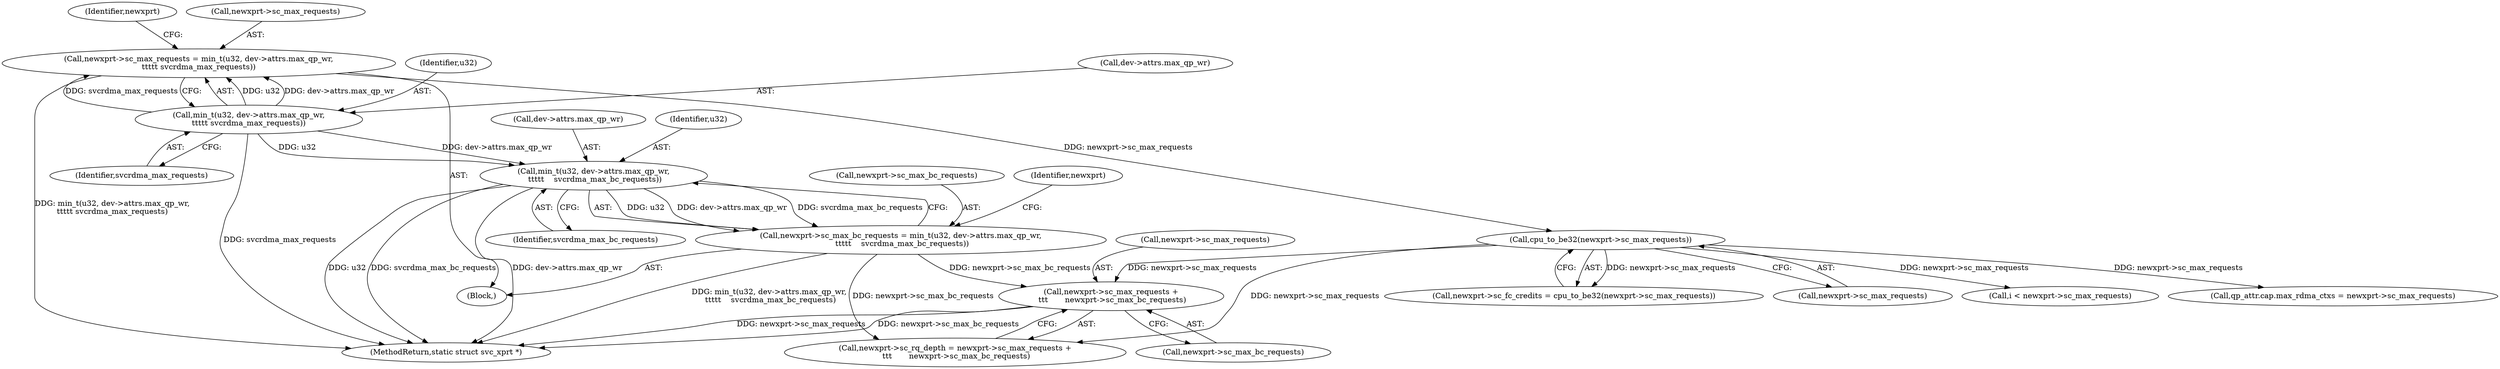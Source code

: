 digraph "0_linux_c70422f760c120480fee4de6c38804c72aa26bc1_44@pointer" {
"1000268" [label="(Call,newxprt->sc_max_requests +\n \t\t\t       newxprt->sc_max_bc_requests)"];
"1000248" [label="(Call,cpu_to_be32(newxprt->sc_max_requests))"];
"1000232" [label="(Call,newxprt->sc_max_requests = min_t(u32, dev->attrs.max_qp_wr,\n\t\t\t\t\t svcrdma_max_requests))"];
"1000236" [label="(Call,min_t(u32, dev->attrs.max_qp_wr,\n\t\t\t\t\t svcrdma_max_requests))"];
"1000252" [label="(Call,newxprt->sc_max_bc_requests = min_t(u32, dev->attrs.max_qp_wr,\n \t\t\t\t\t    svcrdma_max_bc_requests))"];
"1000256" [label="(Call,min_t(u32, dev->attrs.max_qp_wr,\n \t\t\t\t\t    svcrdma_max_bc_requests))"];
"1000253" [label="(Call,newxprt->sc_max_bc_requests)"];
"1000269" [label="(Call,newxprt->sc_max_requests)"];
"1000264" [label="(Call,newxprt->sc_rq_depth = newxprt->sc_max_requests +\n \t\t\t       newxprt->sc_max_bc_requests)"];
"1000232" [label="(Call,newxprt->sc_max_requests = min_t(u32, dev->attrs.max_qp_wr,\n\t\t\t\t\t svcrdma_max_requests))"];
"1000246" [label="(Identifier,newxprt)"];
"1000113" [label="(Block,)"];
"1000243" [label="(Identifier,svcrdma_max_requests)"];
"1000268" [label="(Call,newxprt->sc_max_requests +\n \t\t\t       newxprt->sc_max_bc_requests)"];
"1000244" [label="(Call,newxprt->sc_fc_credits = cpu_to_be32(newxprt->sc_max_requests))"];
"1000608" [label="(Call,i < newxprt->sc_max_requests)"];
"1000266" [label="(Identifier,newxprt)"];
"1000258" [label="(Call,dev->attrs.max_qp_wr)"];
"1000263" [label="(Identifier,svcrdma_max_bc_requests)"];
"1000256" [label="(Call,min_t(u32, dev->attrs.max_qp_wr,\n \t\t\t\t\t    svcrdma_max_bc_requests))"];
"1000237" [label="(Identifier,u32)"];
"1000252" [label="(Call,newxprt->sc_max_bc_requests = min_t(u32, dev->attrs.max_qp_wr,\n \t\t\t\t\t    svcrdma_max_bc_requests))"];
"1000236" [label="(Call,min_t(u32, dev->attrs.max_qp_wr,\n\t\t\t\t\t svcrdma_max_requests))"];
"1000248" [label="(Call,cpu_to_be32(newxprt->sc_max_requests))"];
"1000233" [label="(Call,newxprt->sc_max_requests)"];
"1000272" [label="(Call,newxprt->sc_max_bc_requests)"];
"1000817" [label="(MethodReturn,static struct svc_xprt *)"];
"1000405" [label="(Call,qp_attr.cap.max_rdma_ctxs = newxprt->sc_max_requests)"];
"1000238" [label="(Call,dev->attrs.max_qp_wr)"];
"1000257" [label="(Identifier,u32)"];
"1000249" [label="(Call,newxprt->sc_max_requests)"];
"1000268" -> "1000264"  [label="AST: "];
"1000268" -> "1000272"  [label="CFG: "];
"1000269" -> "1000268"  [label="AST: "];
"1000272" -> "1000268"  [label="AST: "];
"1000264" -> "1000268"  [label="CFG: "];
"1000268" -> "1000817"  [label="DDG: newxprt->sc_max_requests"];
"1000268" -> "1000817"  [label="DDG: newxprt->sc_max_bc_requests"];
"1000248" -> "1000268"  [label="DDG: newxprt->sc_max_requests"];
"1000252" -> "1000268"  [label="DDG: newxprt->sc_max_bc_requests"];
"1000248" -> "1000244"  [label="AST: "];
"1000248" -> "1000249"  [label="CFG: "];
"1000249" -> "1000248"  [label="AST: "];
"1000244" -> "1000248"  [label="CFG: "];
"1000248" -> "1000244"  [label="DDG: newxprt->sc_max_requests"];
"1000232" -> "1000248"  [label="DDG: newxprt->sc_max_requests"];
"1000248" -> "1000264"  [label="DDG: newxprt->sc_max_requests"];
"1000248" -> "1000405"  [label="DDG: newxprt->sc_max_requests"];
"1000248" -> "1000608"  [label="DDG: newxprt->sc_max_requests"];
"1000232" -> "1000113"  [label="AST: "];
"1000232" -> "1000236"  [label="CFG: "];
"1000233" -> "1000232"  [label="AST: "];
"1000236" -> "1000232"  [label="AST: "];
"1000246" -> "1000232"  [label="CFG: "];
"1000232" -> "1000817"  [label="DDG: min_t(u32, dev->attrs.max_qp_wr,\n\t\t\t\t\t svcrdma_max_requests)"];
"1000236" -> "1000232"  [label="DDG: u32"];
"1000236" -> "1000232"  [label="DDG: dev->attrs.max_qp_wr"];
"1000236" -> "1000232"  [label="DDG: svcrdma_max_requests"];
"1000236" -> "1000243"  [label="CFG: "];
"1000237" -> "1000236"  [label="AST: "];
"1000238" -> "1000236"  [label="AST: "];
"1000243" -> "1000236"  [label="AST: "];
"1000236" -> "1000817"  [label="DDG: svcrdma_max_requests"];
"1000236" -> "1000256"  [label="DDG: u32"];
"1000236" -> "1000256"  [label="DDG: dev->attrs.max_qp_wr"];
"1000252" -> "1000113"  [label="AST: "];
"1000252" -> "1000256"  [label="CFG: "];
"1000253" -> "1000252"  [label="AST: "];
"1000256" -> "1000252"  [label="AST: "];
"1000266" -> "1000252"  [label="CFG: "];
"1000252" -> "1000817"  [label="DDG: min_t(u32, dev->attrs.max_qp_wr,\n \t\t\t\t\t    svcrdma_max_bc_requests)"];
"1000256" -> "1000252"  [label="DDG: u32"];
"1000256" -> "1000252"  [label="DDG: dev->attrs.max_qp_wr"];
"1000256" -> "1000252"  [label="DDG: svcrdma_max_bc_requests"];
"1000252" -> "1000264"  [label="DDG: newxprt->sc_max_bc_requests"];
"1000256" -> "1000263"  [label="CFG: "];
"1000257" -> "1000256"  [label="AST: "];
"1000258" -> "1000256"  [label="AST: "];
"1000263" -> "1000256"  [label="AST: "];
"1000256" -> "1000817"  [label="DDG: svcrdma_max_bc_requests"];
"1000256" -> "1000817"  [label="DDG: dev->attrs.max_qp_wr"];
"1000256" -> "1000817"  [label="DDG: u32"];
}
